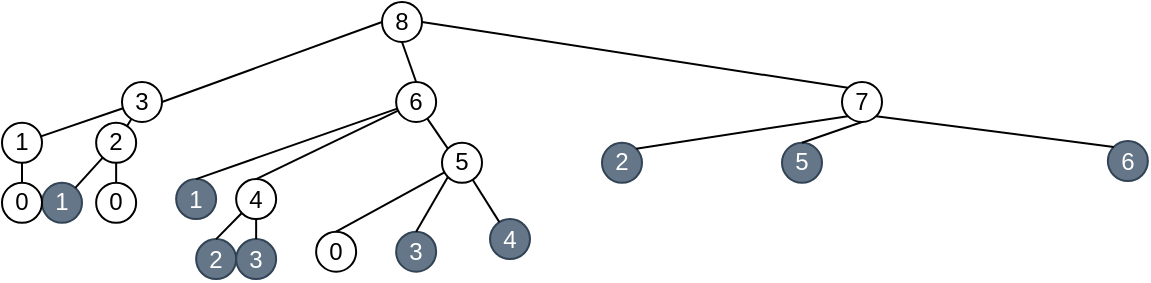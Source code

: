 <mxfile version="14.4.4" type="device"><diagram id="DLng_saLOyk_sJmvVjoK" name="Page-1"><mxGraphModel dx="1102" dy="594" grid="1" gridSize="10" guides="1" tooltips="1" connect="1" arrows="1" fold="1" page="1" pageScale="1" pageWidth="827" pageHeight="1169" math="0" shadow="0"><root><mxCell id="0"/><mxCell id="1" parent="0"/><mxCell id="GqvybRSyc_R6Mzjsdeif-1" value="8" style="ellipse;whiteSpace=wrap;html=1;aspect=fixed;" parent="1" vertex="1"><mxGeometry x="360" y="30" width="20" height="20" as="geometry"/></mxCell><mxCell id="GqvybRSyc_R6Mzjsdeif-2" value="3" style="ellipse;whiteSpace=wrap;html=1;aspect=fixed;" parent="1" vertex="1"><mxGeometry x="230" y="70" width="20" height="20" as="geometry"/></mxCell><mxCell id="GqvybRSyc_R6Mzjsdeif-5" value="&lt;div&gt;6&lt;/div&gt;" style="ellipse;whiteSpace=wrap;html=1;aspect=fixed;" parent="1" vertex="1"><mxGeometry x="367.07" y="70" width="20" height="20" as="geometry"/></mxCell><mxCell id="GqvybRSyc_R6Mzjsdeif-6" value="&lt;div&gt;7&lt;/div&gt;" style="ellipse;whiteSpace=wrap;html=1;aspect=fixed;" parent="1" vertex="1"><mxGeometry x="590" y="70" width="20" height="20" as="geometry"/></mxCell><mxCell id="GqvybRSyc_R6Mzjsdeif-8" value="" style="endArrow=none;html=1;entryX=0;entryY=0.5;entryDx=0;entryDy=0;exitX=1;exitY=0.5;exitDx=0;exitDy=0;" parent="1" source="GqvybRSyc_R6Mzjsdeif-2" target="GqvybRSyc_R6Mzjsdeif-1" edge="1"><mxGeometry width="50" height="50" relative="1" as="geometry"><mxPoint x="420" y="280" as="sourcePoint"/><mxPoint x="470" y="230" as="targetPoint"/></mxGeometry></mxCell><mxCell id="GqvybRSyc_R6Mzjsdeif-9" value="" style="endArrow=none;html=1;entryX=1;entryY=0.5;entryDx=0;entryDy=0;exitX=0;exitY=0;exitDx=0;exitDy=0;" parent="1" source="GqvybRSyc_R6Mzjsdeif-6" target="GqvybRSyc_R6Mzjsdeif-1" edge="1"><mxGeometry width="50" height="50" relative="1" as="geometry"><mxPoint x="420" y="280" as="sourcePoint"/><mxPoint x="470" y="230" as="targetPoint"/></mxGeometry></mxCell><mxCell id="GqvybRSyc_R6Mzjsdeif-16" value="" style="endArrow=none;html=1;entryX=0.5;entryY=1;entryDx=0;entryDy=0;exitX=0.5;exitY=0;exitDx=0;exitDy=0;" parent="1" source="GqvybRSyc_R6Mzjsdeif-5" target="GqvybRSyc_R6Mzjsdeif-1" edge="1"><mxGeometry width="50" height="50" relative="1" as="geometry"><mxPoint x="390" y="250" as="sourcePoint"/><mxPoint x="440" y="200" as="targetPoint"/></mxGeometry></mxCell><mxCell id="GqvybRSyc_R6Mzjsdeif-17" value="2" style="ellipse;whiteSpace=wrap;html=1;aspect=fixed;fillColor=#647687;strokeColor=#314354;fontColor=#ffffff;" parent="1" vertex="1"><mxGeometry x="470" y="100.4" width="20" height="20" as="geometry"/></mxCell><mxCell id="GqvybRSyc_R6Mzjsdeif-18" value="5" style="ellipse;whiteSpace=wrap;html=1;aspect=fixed;fillColor=#647687;strokeColor=#314354;fontColor=#ffffff;" parent="1" vertex="1"><mxGeometry x="560" y="100.4" width="20" height="20" as="geometry"/></mxCell><mxCell id="GqvybRSyc_R6Mzjsdeif-19" value="6" style="ellipse;whiteSpace=wrap;html=1;aspect=fixed;fillColor=#647687;strokeColor=#314354;fontColor=#ffffff;" parent="1" vertex="1"><mxGeometry x="722.93" y="99.53" width="20" height="20" as="geometry"/></mxCell><mxCell id="GqvybRSyc_R6Mzjsdeif-21" value="" style="endArrow=none;html=1;entryX=0;entryY=1;entryDx=0;entryDy=0;exitX=1;exitY=0;exitDx=0;exitDy=0;" parent="1" source="GqvybRSyc_R6Mzjsdeif-17" target="GqvybRSyc_R6Mzjsdeif-6" edge="1"><mxGeometry width="50" height="50" relative="1" as="geometry"><mxPoint x="390" y="250" as="sourcePoint"/><mxPoint x="440" y="200" as="targetPoint"/></mxGeometry></mxCell><mxCell id="GqvybRSyc_R6Mzjsdeif-22" value="" style="endArrow=none;html=1;entryX=0.5;entryY=1;entryDx=0;entryDy=0;exitX=0.5;exitY=0;exitDx=0;exitDy=0;" parent="1" source="GqvybRSyc_R6Mzjsdeif-18" target="GqvybRSyc_R6Mzjsdeif-6" edge="1"><mxGeometry width="50" height="50" relative="1" as="geometry"><mxPoint x="390" y="250" as="sourcePoint"/><mxPoint x="440" y="200" as="targetPoint"/></mxGeometry></mxCell><mxCell id="GqvybRSyc_R6Mzjsdeif-23" value="" style="endArrow=none;html=1;entryX=1;entryY=1;entryDx=0;entryDy=0;exitX=0;exitY=0;exitDx=0;exitDy=0;" parent="1" source="GqvybRSyc_R6Mzjsdeif-19" target="GqvybRSyc_R6Mzjsdeif-6" edge="1"><mxGeometry width="50" height="50" relative="1" as="geometry"><mxPoint x="420" y="250" as="sourcePoint"/><mxPoint x="470" y="200" as="targetPoint"/></mxGeometry></mxCell><mxCell id="GqvybRSyc_R6Mzjsdeif-207" value="1" style="ellipse;whiteSpace=wrap;html=1;aspect=fixed;fillColor=#647687;strokeColor=#314354;fontColor=#ffffff;" parent="1" vertex="1"><mxGeometry x="257.07" y="118.54" width="20" height="20" as="geometry"/></mxCell><mxCell id="GqvybRSyc_R6Mzjsdeif-208" value="4" style="ellipse;whiteSpace=wrap;html=1;aspect=fixed;" parent="1" vertex="1"><mxGeometry x="287.07" y="118.54" width="20" height="20" as="geometry"/></mxCell><mxCell id="GqvybRSyc_R6Mzjsdeif-209" value="5" style="ellipse;whiteSpace=wrap;html=1;aspect=fixed;" parent="1" vertex="1"><mxGeometry x="390.0" y="100.4" width="20" height="20" as="geometry"/></mxCell><mxCell id="GqvybRSyc_R6Mzjsdeif-210" value="" style="endArrow=none;html=1;exitX=0.5;exitY=0;exitDx=0;exitDy=0;" parent="1" source="GqvybRSyc_R6Mzjsdeif-207" target="GqvybRSyc_R6Mzjsdeif-5" edge="1"><mxGeometry width="50" height="50" relative="1" as="geometry"><mxPoint x="7.07" y="218.54" as="sourcePoint"/><mxPoint x="259.999" y="95.611" as="targetPoint"/></mxGeometry></mxCell><mxCell id="GqvybRSyc_R6Mzjsdeif-211" value="" style="endArrow=none;html=1;exitX=0.5;exitY=0;exitDx=0;exitDy=0;" parent="1" source="GqvybRSyc_R6Mzjsdeif-208" target="GqvybRSyc_R6Mzjsdeif-5" edge="1"><mxGeometry width="50" height="50" relative="1" as="geometry"><mxPoint x="7.07" y="218.54" as="sourcePoint"/><mxPoint x="267.07" y="98.54" as="targetPoint"/></mxGeometry></mxCell><mxCell id="GqvybRSyc_R6Mzjsdeif-212" value="" style="endArrow=none;html=1;exitX=0;exitY=0;exitDx=0;exitDy=0;" parent="1" source="GqvybRSyc_R6Mzjsdeif-209" target="GqvybRSyc_R6Mzjsdeif-5" edge="1"><mxGeometry width="50" height="50" relative="1" as="geometry"><mxPoint x="7.07" y="218.54" as="sourcePoint"/><mxPoint x="274.141" y="95.611" as="targetPoint"/></mxGeometry></mxCell><mxCell id="GqvybRSyc_R6Mzjsdeif-214" value="2" style="ellipse;whiteSpace=wrap;html=1;aspect=fixed;fillColor=#647687;strokeColor=#314354;fontColor=#ffffff;" parent="1" vertex="1"><mxGeometry x="267.07" y="148.54" width="20" height="20" as="geometry"/></mxCell><mxCell id="GqvybRSyc_R6Mzjsdeif-215" value="3" style="ellipse;whiteSpace=wrap;html=1;aspect=fixed;fillColor=#647687;strokeColor=#314354;fontColor=#ffffff;" parent="1" vertex="1"><mxGeometry x="287.07" y="148.54" width="20" height="20" as="geometry"/></mxCell><mxCell id="GqvybRSyc_R6Mzjsdeif-217" value="" style="endArrow=none;html=1;exitX=0.5;exitY=0;exitDx=0;exitDy=0;" parent="1" source="GqvybRSyc_R6Mzjsdeif-214" target="GqvybRSyc_R6Mzjsdeif-208" edge="1"><mxGeometry width="50" height="50" relative="1" as="geometry"><mxPoint x="7.07" y="218.54" as="sourcePoint"/><mxPoint x="57.07" y="168.54" as="targetPoint"/></mxGeometry></mxCell><mxCell id="GqvybRSyc_R6Mzjsdeif-218" value="" style="endArrow=none;html=1;exitX=0.5;exitY=0;exitDx=0;exitDy=0;" parent="1" source="GqvybRSyc_R6Mzjsdeif-215" target="GqvybRSyc_R6Mzjsdeif-208" edge="1"><mxGeometry width="50" height="50" relative="1" as="geometry"><mxPoint x="7.07" y="218.54" as="sourcePoint"/><mxPoint x="57.07" y="168.54" as="targetPoint"/></mxGeometry></mxCell><mxCell id="GqvybRSyc_R6Mzjsdeif-219" value="0" style="ellipse;whiteSpace=wrap;html=1;aspect=fixed;" parent="1" vertex="1"><mxGeometry x="327.07" y="144.86" width="20" height="20" as="geometry"/></mxCell><mxCell id="GqvybRSyc_R6Mzjsdeif-220" value="4" style="ellipse;whiteSpace=wrap;html=1;aspect=fixed;fillColor=#647687;strokeColor=#314354;fontColor=#ffffff;" parent="1" vertex="1"><mxGeometry x="414.0" y="138.54" width="20" height="20" as="geometry"/></mxCell><mxCell id="GqvybRSyc_R6Mzjsdeif-221" value="" style="endArrow=none;html=1;exitX=0.5;exitY=0;exitDx=0;exitDy=0;" parent="1" source="GqvybRSyc_R6Mzjsdeif-219" target="GqvybRSyc_R6Mzjsdeif-209" edge="1"><mxGeometry width="50" height="50" relative="1" as="geometry"><mxPoint x="7.07" y="218.54" as="sourcePoint"/><mxPoint x="370" y="120" as="targetPoint"/></mxGeometry></mxCell><mxCell id="GqvybRSyc_R6Mzjsdeif-222" value="" style="endArrow=none;html=1;" parent="1" source="GqvybRSyc_R6Mzjsdeif-220" target="GqvybRSyc_R6Mzjsdeif-209" edge="1"><mxGeometry width="50" height="50" relative="1" as="geometry"><mxPoint x="7.07" y="218.54" as="sourcePoint"/><mxPoint x="57.07" y="168.54" as="targetPoint"/></mxGeometry></mxCell><mxCell id="GqvybRSyc_R6Mzjsdeif-241" value="3" style="ellipse;whiteSpace=wrap;html=1;aspect=fixed;fillColor=#647687;strokeColor=#314354;fontColor=#ffffff;" parent="1" vertex="1"><mxGeometry x="367.07" y="144.86" width="20" height="20" as="geometry"/></mxCell><mxCell id="GqvybRSyc_R6Mzjsdeif-254" value="" style="endArrow=none;html=1;entryX=0;entryY=1;entryDx=0;entryDy=0;exitX=0.5;exitY=0;exitDx=0;exitDy=0;" parent="1" source="GqvybRSyc_R6Mzjsdeif-241" target="GqvybRSyc_R6Mzjsdeif-209" edge="1"><mxGeometry width="50" height="50" relative="1" as="geometry"><mxPoint x="67.07" y="218.54" as="sourcePoint"/><mxPoint x="342.07" y="136.01" as="targetPoint"/></mxGeometry></mxCell><mxCell id="GqvybRSyc_R6Mzjsdeif-278" value="1" style="ellipse;whiteSpace=wrap;html=1;aspect=fixed;" parent="1" vertex="1"><mxGeometry x="170" y="90.4" width="20" height="20" as="geometry"/></mxCell><mxCell id="GqvybRSyc_R6Mzjsdeif-279" value="2" style="ellipse;whiteSpace=wrap;html=1;aspect=fixed;" parent="1" vertex="1"><mxGeometry x="217.07" y="90.4" width="20" height="20" as="geometry"/></mxCell><mxCell id="GqvybRSyc_R6Mzjsdeif-280" value="" style="endArrow=none;html=1;" parent="1" source="GqvybRSyc_R6Mzjsdeif-278" target="GqvybRSyc_R6Mzjsdeif-2" edge="1"><mxGeometry width="50" height="50" relative="1" as="geometry"><mxPoint x="-110" y="120.4" as="sourcePoint"/><mxPoint x="180" y="80.4" as="targetPoint"/></mxGeometry></mxCell><mxCell id="GqvybRSyc_R6Mzjsdeif-281" value="" style="endArrow=none;html=1;" parent="1" source="GqvybRSyc_R6Mzjsdeif-279" target="GqvybRSyc_R6Mzjsdeif-2" edge="1"><mxGeometry width="50" height="50" relative="1" as="geometry"><mxPoint x="-110" y="120.4" as="sourcePoint"/><mxPoint x="185.591" y="78.691" as="targetPoint"/></mxGeometry></mxCell><mxCell id="GqvybRSyc_R6Mzjsdeif-282" value="1" style="ellipse;whiteSpace=wrap;html=1;aspect=fixed;strokeColor=#314354;fontColor=#ffffff;fillColor=#647687;" parent="1" vertex="1"><mxGeometry x="190.0" y="120.4" width="20" height="20" as="geometry"/></mxCell><mxCell id="GqvybRSyc_R6Mzjsdeif-285" value="" style="endArrow=none;html=1;" parent="1" source="GqvybRSyc_R6Mzjsdeif-289" target="GqvybRSyc_R6Mzjsdeif-279" edge="1"><mxGeometry width="50" height="50" relative="1" as="geometry"><mxPoint x="-80" y="190.4" as="sourcePoint"/><mxPoint x="-30" y="140.4" as="targetPoint"/></mxGeometry></mxCell><mxCell id="GqvybRSyc_R6Mzjsdeif-286" value="" style="endArrow=none;html=1;" parent="1" source="GqvybRSyc_R6Mzjsdeif-282" target="GqvybRSyc_R6Mzjsdeif-279" edge="1"><mxGeometry width="50" height="50" relative="1" as="geometry"><mxPoint x="-80" y="160.4" as="sourcePoint"/><mxPoint x="200" y="110.4" as="targetPoint"/></mxGeometry></mxCell><mxCell id="GqvybRSyc_R6Mzjsdeif-287" value="0" style="ellipse;whiteSpace=wrap;html=1;aspect=fixed;" parent="1" vertex="1"><mxGeometry x="170" y="120.4" width="20" height="20" as="geometry"/></mxCell><mxCell id="GqvybRSyc_R6Mzjsdeif-288" value="" style="endArrow=none;html=1;entryX=0.5;entryY=1;entryDx=0;entryDy=0;exitX=0.5;exitY=0;exitDx=0;exitDy=0;" parent="1" source="GqvybRSyc_R6Mzjsdeif-287" edge="1"><mxGeometry width="50" height="50" relative="1" as="geometry"><mxPoint x="-60" y="190.4" as="sourcePoint"/><mxPoint x="180" y="110.4" as="targetPoint"/></mxGeometry></mxCell><mxCell id="GqvybRSyc_R6Mzjsdeif-289" value="0" style="ellipse;whiteSpace=wrap;html=1;aspect=fixed;" parent="1" vertex="1"><mxGeometry x="217.07" y="120.4" width="20" height="20" as="geometry"/></mxCell></root></mxGraphModel></diagram></mxfile>